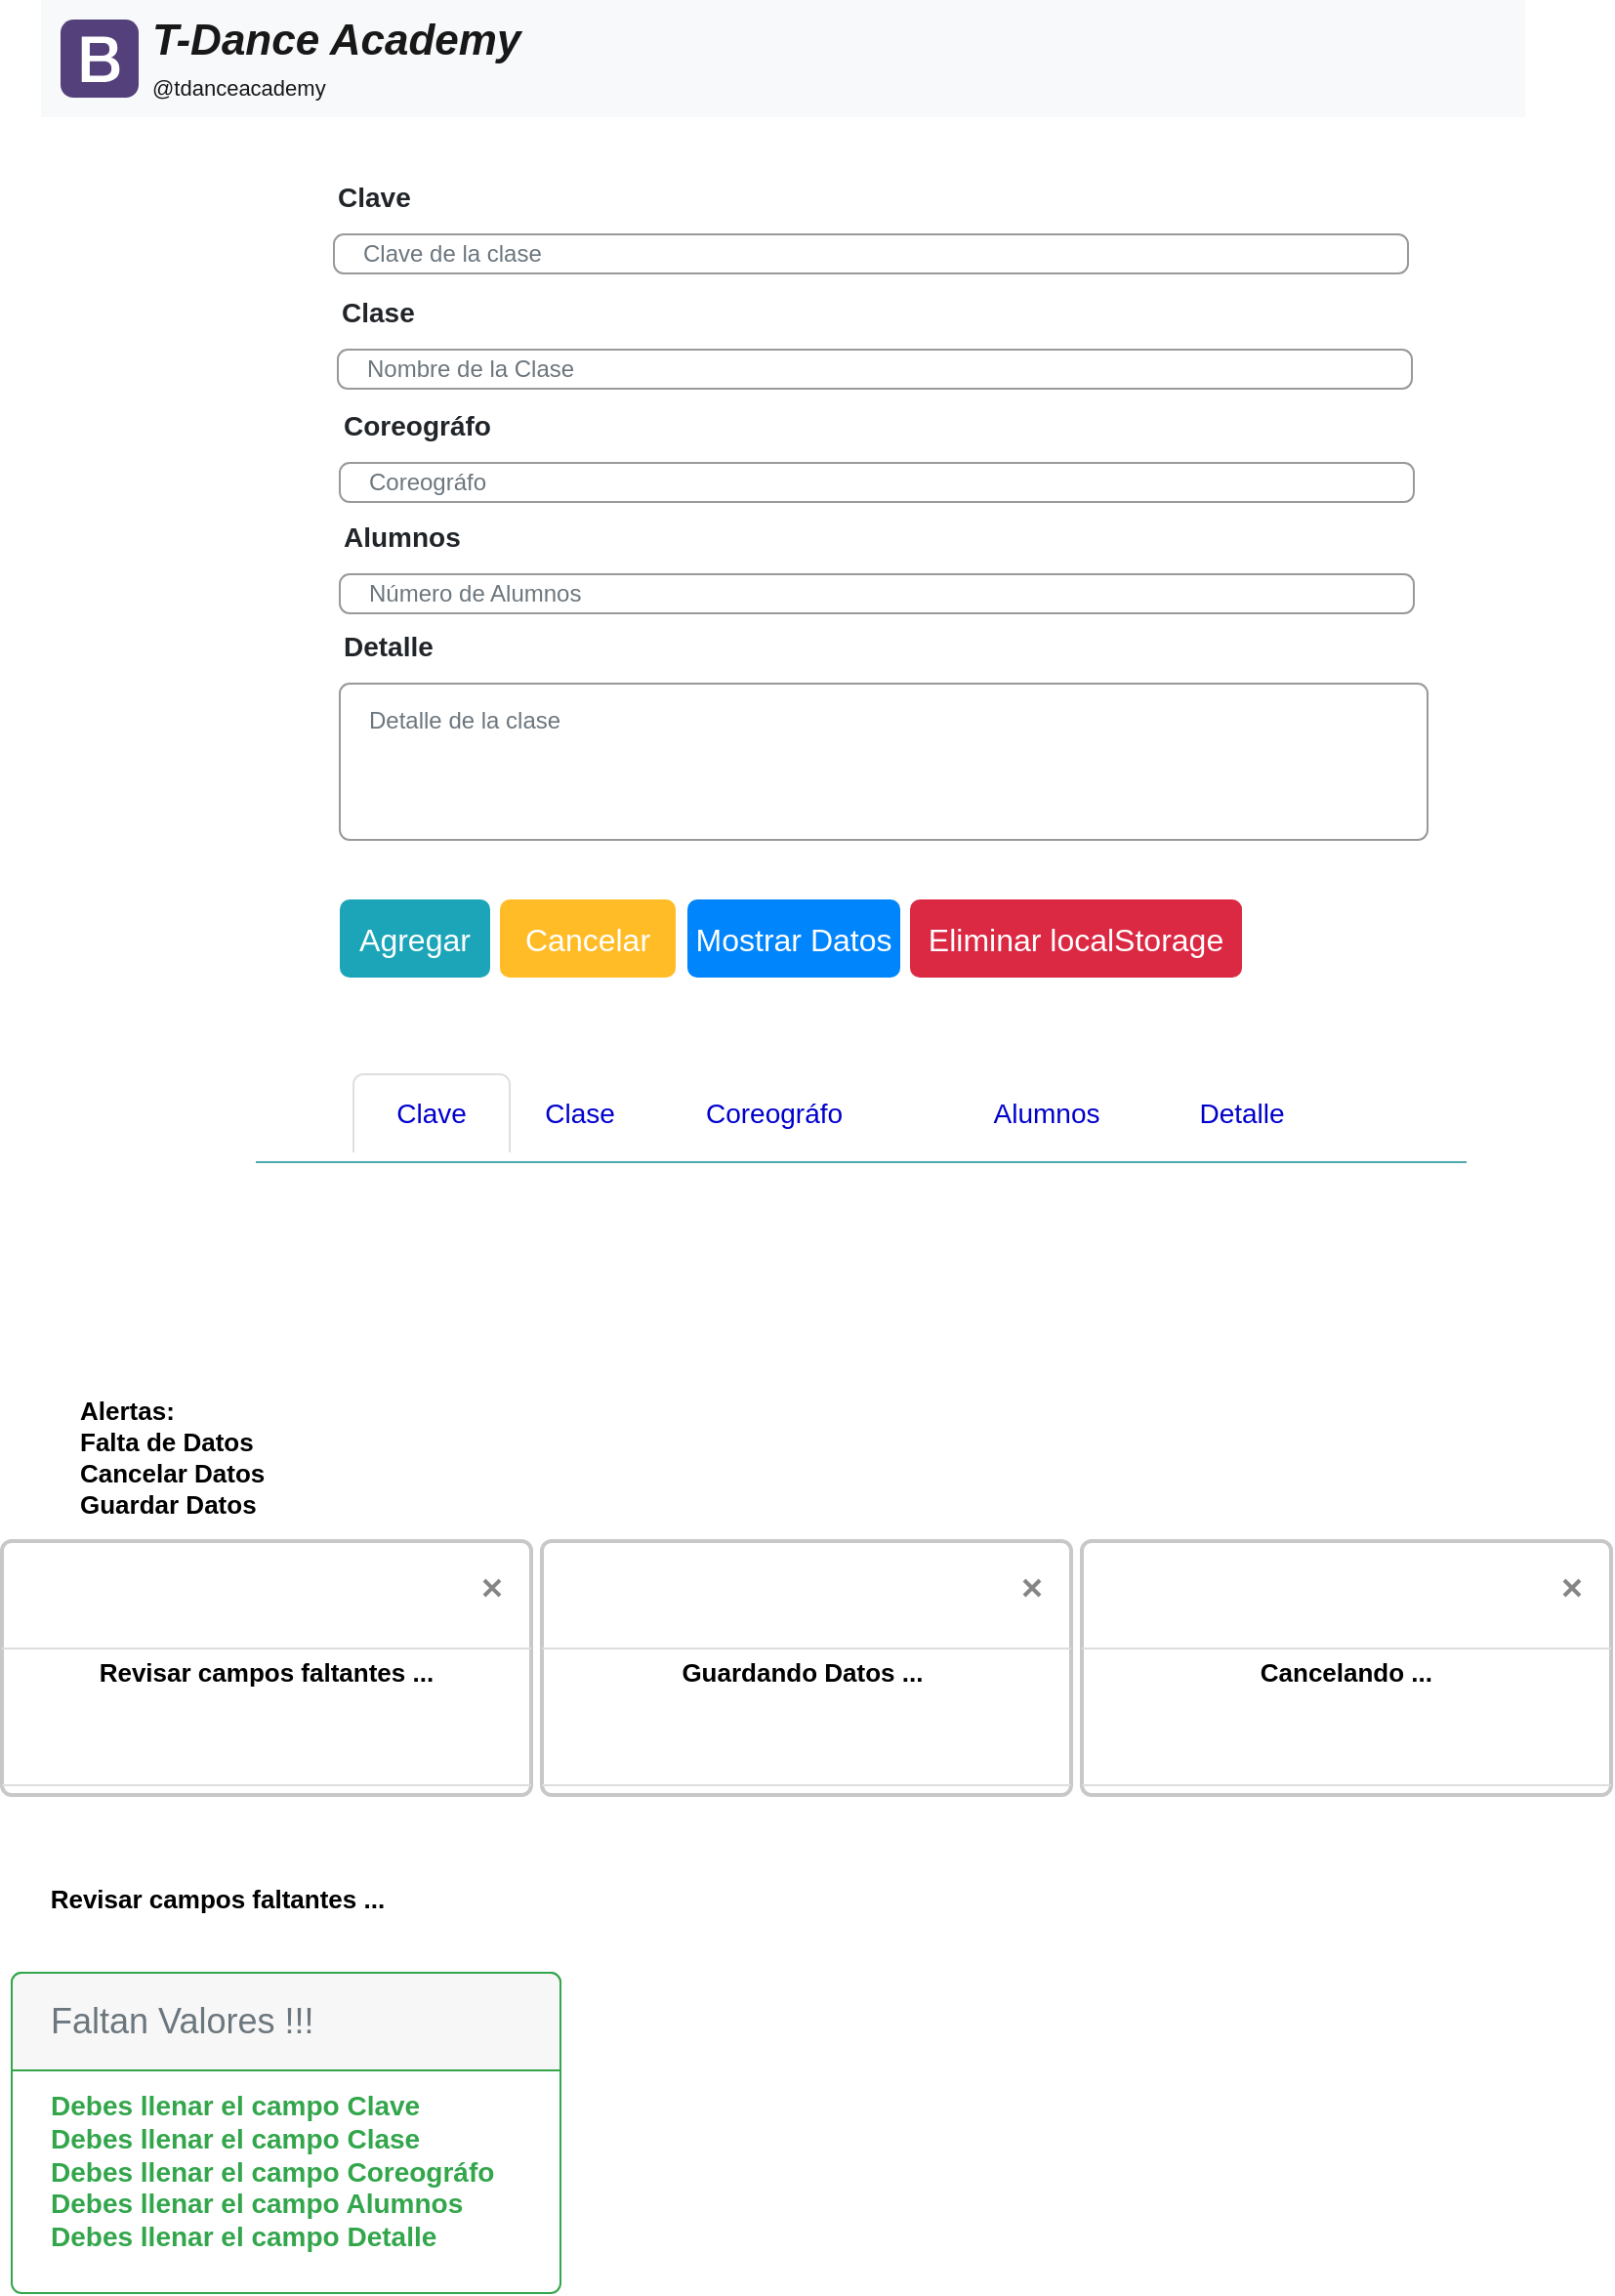 <mxfile version="14.9.3" type="device"><diagram name="Page-1" id="c9db0220-8083-56f3-ca83-edcdcd058819"><mxGraphModel dx="2107" dy="2178.5" grid="1" gridSize="10" guides="1" tooltips="1" connect="1" arrows="1" fold="1" page="1" pageScale="1.5" pageWidth="826" pageHeight="1169" background="none" math="0" shadow="0"><root><mxCell id="0" style=";html=1;"/><mxCell id="1" style=";html=1;" parent="0"/><mxCell id="iYFigIvqPi_KCObflTbH-7" value="Clave" style="fillColor=none;strokeColor=none;align=left;fontSize=14;fontColor=#212529;fontStyle=1" parent="1" vertex="1"><mxGeometry x="-890" y="-1630" width="200" height="20" as="geometry"/></mxCell><mxCell id="iYFigIvqPi_KCObflTbH-8" value="Clave de la clase" style="html=1;shadow=0;dashed=0;shape=mxgraph.bootstrap.rrect;rSize=5;fillColor=none;strokeColor=#999999;align=left;spacing=15;fontSize=12;fontColor=#6C767D;" parent="1" vertex="1"><mxGeometry x="-890" y="-1600" width="550" height="20" as="geometry"/></mxCell><mxCell id="iYFigIvqPi_KCObflTbH-13" value="Clase" style="fillColor=none;strokeColor=none;align=left;fontSize=14;fontColor=#212529;fontStyle=1" parent="1" vertex="1"><mxGeometry x="-888" y="-1571" width="200" height="20" as="geometry"/></mxCell><mxCell id="iYFigIvqPi_KCObflTbH-14" value="Nombre de la Clase" style="html=1;shadow=0;dashed=0;shape=mxgraph.bootstrap.rrect;rSize=5;fillColor=none;strokeColor=#999999;align=left;spacing=15;fontSize=12;fontColor=#6C767D;" parent="1" vertex="1"><mxGeometry x="-888" y="-1541" width="550" height="20" as="geometry"/></mxCell><mxCell id="iYFigIvqPi_KCObflTbH-15" value="Coreográfo" style="fillColor=none;strokeColor=none;align=left;fontSize=14;fontColor=#212529;fontStyle=1" parent="1" vertex="1"><mxGeometry x="-887" y="-1513" width="200" height="20" as="geometry"/></mxCell><mxCell id="iYFigIvqPi_KCObflTbH-16" value="Coreográfo" style="html=1;shadow=0;dashed=0;shape=mxgraph.bootstrap.rrect;rSize=5;fillColor=none;strokeColor=#999999;align=left;spacing=15;fontSize=12;fontColor=#6C767D;" parent="1" vertex="1"><mxGeometry x="-887" y="-1483" width="550" height="20" as="geometry"/></mxCell><mxCell id="iYFigIvqPi_KCObflTbH-17" value="Alumnos" style="fillColor=none;strokeColor=none;align=left;fontSize=14;fontColor=#212529;fontStyle=1" parent="1" vertex="1"><mxGeometry x="-887" y="-1456" width="200" height="20" as="geometry"/></mxCell><mxCell id="iYFigIvqPi_KCObflTbH-18" value="Número de Alumnos" style="html=1;shadow=0;dashed=0;shape=mxgraph.bootstrap.rrect;rSize=5;fillColor=none;strokeColor=#999999;align=left;spacing=15;fontSize=12;fontColor=#6C767D;" parent="1" vertex="1"><mxGeometry x="-887" y="-1426" width="550" height="20" as="geometry"/></mxCell><mxCell id="iYFigIvqPi_KCObflTbH-19" value="Detalle" style="fillColor=none;strokeColor=none;align=left;fontSize=14;fontColor=#212529;fontStyle=1" parent="1" vertex="1"><mxGeometry x="-887" y="-1400" width="200" height="20" as="geometry"/></mxCell><mxCell id="iYFigIvqPi_KCObflTbH-20" value="Detalle de la clase&lt;br&gt;&lt;br&gt;&lt;br&gt;&lt;br&gt;" style="html=1;shadow=0;dashed=0;shape=mxgraph.bootstrap.rrect;rSize=5;fillColor=none;strokeColor=#999999;align=left;spacing=15;fontSize=12;fontColor=#6C767D;" parent="1" vertex="1"><mxGeometry x="-887" y="-1370" width="557" height="80" as="geometry"/></mxCell><mxCell id="iYFigIvqPi_KCObflTbH-21" value="Agregar" style="html=1;shadow=0;dashed=0;shape=mxgraph.bootstrap.rrect;rSize=5;strokeColor=none;strokeWidth=1;fillColor=#1CA5B8;fontColor=#FFFFFF;whiteSpace=wrap;align=center;verticalAlign=middle;spacingLeft=0;fontStyle=0;fontSize=16;spacing=5;" parent="1" vertex="1"><mxGeometry x="-887" y="-1259.5" width="77" height="40" as="geometry"/></mxCell><mxCell id="iYFigIvqPi_KCObflTbH-22" value="Cancelar" style="html=1;shadow=0;dashed=0;shape=mxgraph.bootstrap.rrect;rSize=5;strokeColor=none;strokeWidth=1;fillColor=#FFBC26;fontColor=#FFFFFF;whiteSpace=wrap;align=center;verticalAlign=middle;spacingLeft=0;fontStyle=0;fontSize=16;spacing=5;" parent="1" vertex="1"><mxGeometry x="-805" y="-1259.5" width="90" height="40" as="geometry"/></mxCell><mxCell id="iYFigIvqPi_KCObflTbH-24" value="Mostrar Datos" style="html=1;shadow=0;dashed=0;shape=mxgraph.bootstrap.rrect;rSize=5;strokeColor=none;strokeWidth=1;fillColor=#0085FC;fontColor=#FFFFFF;whiteSpace=wrap;align=center;verticalAlign=middle;spacingLeft=0;fontStyle=0;fontSize=16;spacing=5;" parent="1" vertex="1"><mxGeometry x="-709" y="-1259.5" width="109" height="40" as="geometry"/></mxCell><mxCell id="iYFigIvqPi_KCObflTbH-26" value="Eliminar localStorage" style="html=1;shadow=0;dashed=0;shape=mxgraph.bootstrap.rrect;rSize=5;strokeColor=none;strokeWidth=1;fillColor=#DB2843;fontColor=#FFFFFF;whiteSpace=wrap;align=center;verticalAlign=middle;spacingLeft=0;fontStyle=0;fontSize=16;spacing=5;" parent="1" vertex="1"><mxGeometry x="-595" y="-1259.5" width="170" height="40" as="geometry"/></mxCell><mxCell id="iYFigIvqPi_KCObflTbH-50" value="Clave" style="html=1;shadow=0;dashed=0;shape=mxgraph.bootstrap.tabTop;strokeColor=#DFDFDF;fillColor=#ffffff;rSize=5;perimeter=none;whiteSpace=wrap;resizeWidth=1;align=center;spacing=20;fontSize=14;fontColor=#0000CC;" parent="1" vertex="1"><mxGeometry x="-880" y="-1170" width="80" height="40" as="geometry"/></mxCell><mxCell id="iYFigIvqPi_KCObflTbH-51" value="Clase" style="strokeColor=none;fillColor=none;rSize=5;perimeter=none;whiteSpace=wrap;resizeWidth=1;align=center;spacing=20;fontSize=14;fontColor=#0000CC;" parent="1" vertex="1"><mxGeometry x="-796.5" y="-1170" width="63.5" height="40" as="geometry"/></mxCell><mxCell id="iYFigIvqPi_KCObflTbH-52" value="Coreográfo" style="strokeColor=none;fillColor=none;rSize=5;perimeter=none;whiteSpace=wrap;resizeWidth=1;align=center;spacing=20;fontSize=14;fontColor=#0000CC;" parent="1" vertex="1"><mxGeometry x="-709" y="-1170" width="89" height="40" as="geometry"/></mxCell><mxCell id="iYFigIvqPi_KCObflTbH-53" value="Alumnos" style="strokeColor=none;fillColor=none;rSize=5;perimeter=none;whiteSpace=wrap;resizeWidth=1;align=center;spacing=20;fontSize=14;fontColor=#0000CC;" parent="1" vertex="1"><mxGeometry x="-560" y="-1170" width="70" height="40" as="geometry"/></mxCell><mxCell id="iYFigIvqPi_KCObflTbH-54" value="" style="shape=line;fontSize=14;fillColor=#f8cecc;strokeColor=#4FA8AB;" parent="1" vertex="1"><mxGeometry x="-930" y="-1130" width="620" height="10" as="geometry"/></mxCell><mxCell id="iYFigIvqPi_KCObflTbH-55" value="&lt;b style=&quot;font-size: 22px&quot;&gt;&lt;i&gt;T-Dance Academy&lt;br&gt;&lt;/i&gt;&lt;/b&gt;&lt;font style=&quot;font-size: 11px&quot;&gt;@tdanceacademy&lt;/font&gt;" style="html=1;shadow=0;dashed=0;fillColor=#F8F9FA;strokeColor=none;fontSize=16;fontColor=#181819;align=left;spacing=2;spacingLeft=55;" parent="1" vertex="1"><mxGeometry x="-1040" y="-1720" width="760" height="60" as="geometry"/></mxCell><mxCell id="iYFigIvqPi_KCObflTbH-56" value="" style="html=1;shadow=0;dashed=0;shape=mxgraph.bootstrap.logo;fillColor=#54407A;strokeColor=none;" parent="iYFigIvqPi_KCObflTbH-55" vertex="1"><mxGeometry width="40" height="40" relative="1" as="geometry"><mxPoint x="10" y="10" as="offset"/></mxGeometry></mxCell><mxCell id="iYFigIvqPi_KCObflTbH-57" value="Detalle" style="strokeColor=none;fillColor=none;rSize=5;perimeter=none;whiteSpace=wrap;resizeWidth=1;align=center;spacing=20;fontSize=14;fontColor=#0000CC;" parent="1" vertex="1"><mxGeometry x="-460" y="-1170" width="70" height="40" as="geometry"/></mxCell><mxCell id="8F9O_gcKBMIuzis5wz_h-1" value="" style="html=1;shadow=0;dashed=0;shape=mxgraph.bootstrap.rrect;rSize=5;html=1;strokeColor=#C8C8C8;fillColor=#ffffff;whiteSpace=wrap;verticalAlign=top;align=left;fontSize=18;spacing=15;spacingTop=-5;strokeWidth=2;" vertex="1" parent="1"><mxGeometry x="-1060" y="-931" width="271" height="130" as="geometry"/></mxCell><mxCell id="8F9O_gcKBMIuzis5wz_h-2" value="" style="shape=line;strokeColor=#dddddd;resizeWidth=1;" vertex="1" parent="8F9O_gcKBMIuzis5wz_h-1"><mxGeometry width="271" height="10" relative="1" as="geometry"><mxPoint y="50" as="offset"/></mxGeometry></mxCell><mxCell id="8F9O_gcKBMIuzis5wz_h-3" value="" style="html=1;shadow=0;dashed=0;shape=mxgraph.bootstrap.x;strokeColor=#868686;strokeWidth=2;" vertex="1" parent="8F9O_gcKBMIuzis5wz_h-1"><mxGeometry x="1" width="8" height="8" relative="1" as="geometry"><mxPoint x="-24" y="20" as="offset"/></mxGeometry></mxCell><mxCell id="8F9O_gcKBMIuzis5wz_h-4" value="Revisar campos faltantes ..." style="strokeColor=none;fillColor=none;resizeWidth=1;align=center;verticalAlign=top;spacing=10;fontSize=13;fontStyle=1" vertex="1" parent="8F9O_gcKBMIuzis5wz_h-1"><mxGeometry width="160.906" height="40" relative="1" as="geometry"><mxPoint x="55" y="45" as="offset"/></mxGeometry></mxCell><mxCell id="8F9O_gcKBMIuzis5wz_h-5" value="" style="shape=line;strokeColor=#dddddd;resizeWidth=1;" vertex="1" parent="8F9O_gcKBMIuzis5wz_h-1"><mxGeometry width="271" height="10" relative="1" as="geometry"><mxPoint y="120" as="offset"/></mxGeometry></mxCell><mxCell id="8F9O_gcKBMIuzis5wz_h-8" value="Alertas:&#10;Falta de Datos&#10;Cancelar Datos&#10;Guardar Datos" style="strokeColor=none;fillColor=none;resizeWidth=1;align=left;verticalAlign=top;spacing=10;fontSize=13;fontStyle=1" vertex="1" parent="1"><mxGeometry x="-1030" y="-1020" width="160.91" height="90" as="geometry"/></mxCell><mxCell id="8F9O_gcKBMIuzis5wz_h-9" value="" style="html=1;shadow=0;dashed=0;shape=mxgraph.bootstrap.rrect;rSize=5;html=1;strokeColor=#C8C8C8;fillColor=#ffffff;whiteSpace=wrap;verticalAlign=top;align=left;fontSize=18;spacing=15;spacingTop=-5;strokeWidth=2;" vertex="1" parent="1"><mxGeometry x="-783.5" y="-931" width="271" height="130" as="geometry"/></mxCell><mxCell id="8F9O_gcKBMIuzis5wz_h-10" value="" style="shape=line;strokeColor=#dddddd;resizeWidth=1;" vertex="1" parent="8F9O_gcKBMIuzis5wz_h-9"><mxGeometry width="271" height="10" relative="1" as="geometry"><mxPoint y="50" as="offset"/></mxGeometry></mxCell><mxCell id="8F9O_gcKBMIuzis5wz_h-11" value="" style="html=1;shadow=0;dashed=0;shape=mxgraph.bootstrap.x;strokeColor=#868686;strokeWidth=2;" vertex="1" parent="8F9O_gcKBMIuzis5wz_h-9"><mxGeometry x="1" width="8" height="8" relative="1" as="geometry"><mxPoint x="-24" y="20" as="offset"/></mxGeometry></mxCell><mxCell id="8F9O_gcKBMIuzis5wz_h-12" value="Guardando Datos ..." style="strokeColor=none;fillColor=none;resizeWidth=1;align=center;verticalAlign=top;spacing=10;fontSize=13;fontStyle=1" vertex="1" parent="8F9O_gcKBMIuzis5wz_h-9"><mxGeometry width="160.906" height="40" relative="1" as="geometry"><mxPoint x="53" y="45" as="offset"/></mxGeometry></mxCell><mxCell id="8F9O_gcKBMIuzis5wz_h-13" value="" style="shape=line;strokeColor=#dddddd;resizeWidth=1;" vertex="1" parent="8F9O_gcKBMIuzis5wz_h-9"><mxGeometry width="271" height="10" relative="1" as="geometry"><mxPoint y="120" as="offset"/></mxGeometry></mxCell><mxCell id="8F9O_gcKBMIuzis5wz_h-14" value="" style="html=1;shadow=0;dashed=0;shape=mxgraph.bootstrap.rrect;rSize=5;html=1;strokeColor=#C8C8C8;fillColor=#ffffff;whiteSpace=wrap;verticalAlign=top;align=left;fontSize=18;spacing=15;spacingTop=-5;strokeWidth=2;" vertex="1" parent="1"><mxGeometry x="-507" y="-931" width="271" height="130" as="geometry"/></mxCell><mxCell id="8F9O_gcKBMIuzis5wz_h-15" value="" style="shape=line;strokeColor=#dddddd;resizeWidth=1;" vertex="1" parent="8F9O_gcKBMIuzis5wz_h-14"><mxGeometry width="271" height="10" relative="1" as="geometry"><mxPoint y="50" as="offset"/></mxGeometry></mxCell><mxCell id="8F9O_gcKBMIuzis5wz_h-16" value="" style="html=1;shadow=0;dashed=0;shape=mxgraph.bootstrap.x;strokeColor=#868686;strokeWidth=2;" vertex="1" parent="8F9O_gcKBMIuzis5wz_h-14"><mxGeometry x="1" width="8" height="8" relative="1" as="geometry"><mxPoint x="-24" y="20" as="offset"/></mxGeometry></mxCell><mxCell id="8F9O_gcKBMIuzis5wz_h-17" value="Cancelando ..." style="strokeColor=none;fillColor=none;resizeWidth=1;align=center;verticalAlign=top;spacing=10;fontSize=13;fontStyle=1" vertex="1" parent="8F9O_gcKBMIuzis5wz_h-14"><mxGeometry width="160.906" height="40" relative="1" as="geometry"><mxPoint x="55" y="45" as="offset"/></mxGeometry></mxCell><mxCell id="8F9O_gcKBMIuzis5wz_h-18" value="" style="shape=line;strokeColor=#dddddd;resizeWidth=1;" vertex="1" parent="8F9O_gcKBMIuzis5wz_h-14"><mxGeometry width="271" height="10" relative="1" as="geometry"><mxPoint y="120" as="offset"/></mxGeometry></mxCell><mxCell id="8F9O_gcKBMIuzis5wz_h-19" value="&lt;span style=&quot;font-size: 14px;&quot;&gt;&lt;b style=&quot;font-size: 14px;&quot;&gt;Debes llenar el campo Clave&lt;br style=&quot;font-size: 14px;&quot;&gt;Debes llenar el campo Clase&lt;br style=&quot;font-size: 14px;&quot;&gt;Debes llenar el campo Coreográfo&lt;br style=&quot;font-size: 14px;&quot;&gt;Debes llenar el campo Alumnos&lt;br style=&quot;font-size: 14px;&quot;&gt;Debes llenar el campo Detalle&lt;br style=&quot;font-size: 14px;&quot;&gt;&lt;/b&gt;&lt;/span&gt;" style="html=1;shadow=0;dashed=0;shape=mxgraph.bootstrap.rrect;rSize=5;strokeColor=#33A64C;html=1;whiteSpace=wrap;fillColor=#ffffff;fontColor=#33A64C;verticalAlign=bottom;align=left;spacing=20;spacingBottom=0;fontSize=14;horizontal=1;" vertex="1" parent="1"><mxGeometry x="-1055" y="-710" width="281" height="164" as="geometry"/></mxCell><mxCell id="8F9O_gcKBMIuzis5wz_h-20" value="Faltan Valores !!!" style="html=1;shadow=0;dashed=0;shape=mxgraph.bootstrap.topButton;rSize=5;perimeter=none;whiteSpace=wrap;fillColor=#F7F7F7;strokeColor=#33A64C;fontColor=#6C767D;resizeWidth=1;fontSize=18;align=left;spacing=20;" vertex="1" parent="8F9O_gcKBMIuzis5wz_h-19"><mxGeometry width="281" height="50" relative="1" as="geometry"/></mxCell><mxCell id="8F9O_gcKBMIuzis5wz_h-21" value="Revisar campos faltantes ..." style="strokeColor=none;fillColor=none;resizeWidth=1;align=center;verticalAlign=top;spacing=10;fontSize=13;fontStyle=1" vertex="1" parent="1"><mxGeometry x="-1030" y="-770" width="160.906" height="40" as="geometry"/></mxCell></root></mxGraphModel></diagram></mxfile>